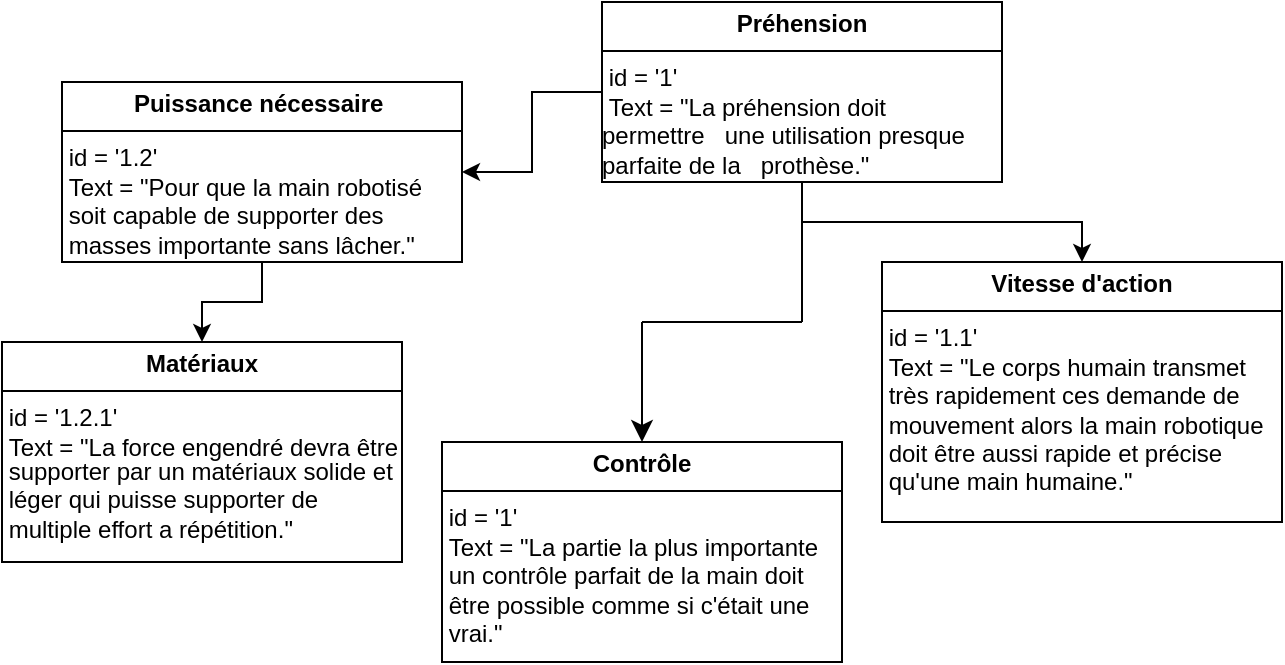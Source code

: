 <mxfile version="24.3.1" type="github">
  <diagram name="Page-1" id="17I94J7MXUDfeGmA_gm3">
    <mxGraphModel dx="696" dy="607" grid="1" gridSize="10" guides="1" tooltips="1" connect="1" arrows="1" fold="1" page="1" pageScale="1" pageWidth="827" pageHeight="1169" math="0" shadow="0">
      <root>
        <mxCell id="0" />
        <mxCell id="1" parent="0" />
        <mxCell id="EqHc6BgqIrxl5njHcsMv-3" style="edgeStyle=orthogonalEdgeStyle;rounded=0;orthogonalLoop=1;jettySize=auto;html=1;exitX=0.5;exitY=1;exitDx=0;exitDy=0;entryX=0.5;entryY=0;entryDx=0;entryDy=0;" parent="1" source="4_LmOpfG_umPiCXIRds--1" target="EqHc6BgqIrxl5njHcsMv-1" edge="1">
          <mxGeometry relative="1" as="geometry" />
        </mxCell>
        <mxCell id="EqHc6BgqIrxl5njHcsMv-5" style="edgeStyle=orthogonalEdgeStyle;rounded=0;orthogonalLoop=1;jettySize=auto;html=1;entryX=1;entryY=0.5;entryDx=0;entryDy=0;" parent="1" source="4_LmOpfG_umPiCXIRds--1" target="EqHc6BgqIrxl5njHcsMv-4" edge="1">
          <mxGeometry relative="1" as="geometry" />
        </mxCell>
        <mxCell id="4_LmOpfG_umPiCXIRds--1" value="&lt;p style=&quot;margin:0px;margin-top:4px;text-align:center;&quot;&gt;&lt;b&gt;Préhension&lt;/b&gt;&lt;/p&gt;&lt;hr size=&quot;1&quot; style=&quot;border-style:solid;&quot;&gt;&amp;nbsp;id = &#39;1&#39;&lt;div style=&quot;height:2px;&quot;&gt;&amp;nbsp;Text = &quot;La préhension doit permettre&amp;nbsp; &amp;nbsp;une utilisation presque parfaite de la&amp;nbsp; &amp;nbsp;prothèse.&quot;&lt;/div&gt;" style="verticalAlign=top;align=left;overflow=fill;html=1;whiteSpace=wrap;" parent="1" vertex="1">
          <mxGeometry x="310" y="40" width="200" height="90" as="geometry" />
        </mxCell>
        <mxCell id="EqHc6BgqIrxl5njHcsMv-1" value="&lt;p style=&quot;margin:0px;margin-top:4px;text-align:center;&quot;&gt;&lt;b&gt;Vitesse d&#39;action&lt;/b&gt;&lt;/p&gt;&lt;hr size=&quot;1&quot; style=&quot;border-style:solid;&quot;&gt;&amp;nbsp;id = &#39;1.1&#39;&lt;div style=&quot;height:2px;&quot;&gt;&amp;nbsp;Text = &quot;Le corps humain transmet&amp;nbsp; &amp;nbsp;très rapidement ces demande de&amp;nbsp; &amp;nbsp;mouvement alors la main robotique&amp;nbsp; &amp;nbsp;doit être aussi rapide et précise&amp;nbsp; &amp;nbsp;qu&#39;une main humaine.&quot;&lt;/div&gt;" style="verticalAlign=top;align=left;overflow=fill;html=1;whiteSpace=wrap;" parent="1" vertex="1">
          <mxGeometry x="450" y="170" width="200" height="130" as="geometry" />
        </mxCell>
        <mxCell id="EqHc6BgqIrxl5njHcsMv-7" style="edgeStyle=orthogonalEdgeStyle;rounded=0;orthogonalLoop=1;jettySize=auto;html=1;entryX=0.5;entryY=0;entryDx=0;entryDy=0;" parent="1" source="EqHc6BgqIrxl5njHcsMv-4" target="EqHc6BgqIrxl5njHcsMv-6" edge="1">
          <mxGeometry relative="1" as="geometry" />
        </mxCell>
        <mxCell id="EqHc6BgqIrxl5njHcsMv-4" value="&lt;p style=&quot;margin:0px;margin-top:4px;text-align:center;&quot;&gt;&lt;b&gt;Puissance nécessaire&amp;nbsp;&lt;/b&gt;&lt;/p&gt;&lt;hr size=&quot;1&quot; style=&quot;border-style:solid;&quot;&gt;&amp;nbsp;id = &#39;1.2&#39;&lt;div style=&quot;height:2px;&quot;&gt;&amp;nbsp;Text = &quot;Pour que la main robotisé&amp;nbsp; &amp;nbsp;soit capable de supporter des&amp;nbsp; &amp;nbsp;masses importante sans lâcher.&quot;&lt;/div&gt;" style="verticalAlign=top;align=left;overflow=fill;html=1;whiteSpace=wrap;" parent="1" vertex="1">
          <mxGeometry x="40" y="80" width="200" height="90" as="geometry" />
        </mxCell>
        <mxCell id="EqHc6BgqIrxl5njHcsMv-6" value="&lt;p style=&quot;margin:0px;margin-top:4px;text-align:center;&quot;&gt;&lt;b&gt;Matériaux&lt;/b&gt;&lt;/p&gt;&lt;hr size=&quot;1&quot; style=&quot;border-style:solid;&quot;&gt;&amp;nbsp;id = &#39;1.2.1&#39;&lt;div style=&quot;height:2px;&quot;&gt;&amp;nbsp;Text = &quot;La force engendré devra être&lt;/div&gt;&lt;div style=&quot;height:2px;&quot;&gt;&lt;br&gt;&lt;/div&gt;&lt;div style=&quot;height:2px;&quot;&gt;&lt;br&gt;&lt;/div&gt;&lt;div style=&quot;height:2px;&quot;&gt;&lt;br&gt;&lt;/div&gt;&lt;div style=&quot;height:2px;&quot;&gt;&lt;br&gt;&lt;/div&gt;&lt;div style=&quot;height:2px;&quot;&gt;&lt;br&gt;&lt;/div&gt;&lt;div style=&quot;height:2px;&quot;&gt;&amp;nbsp;supporter par un matériaux solide et&amp;nbsp; &amp;nbsp;léger qui puisse supporter de&amp;nbsp; &amp;nbsp;multiple effort a répétition.&quot;&lt;/div&gt;" style="verticalAlign=top;align=left;overflow=fill;html=1;whiteSpace=wrap;" parent="1" vertex="1">
          <mxGeometry x="10" y="210" width="200" height="110" as="geometry" />
        </mxCell>
        <mxCell id="EqHc6BgqIrxl5njHcsMv-8" value="&lt;p style=&quot;margin:0px;margin-top:4px;text-align:center;&quot;&gt;&lt;b&gt;Contrôle&lt;/b&gt;&lt;/p&gt;&lt;hr size=&quot;1&quot; style=&quot;border-style:solid;&quot;&gt;&amp;nbsp;id = &#39;1&#39;&lt;div style=&quot;height:2px;&quot;&gt;&amp;nbsp;Text = &quot;La partie la plus importante&amp;nbsp; &amp;nbsp;un contrôle parfait de la main doit&amp;nbsp; &amp;nbsp;être possible comme si c&#39;était une&amp;nbsp; &amp;nbsp;vrai.&quot;&lt;/div&gt;" style="verticalAlign=top;align=left;overflow=fill;html=1;whiteSpace=wrap;" parent="1" vertex="1">
          <mxGeometry x="230" y="260" width="200" height="110" as="geometry" />
        </mxCell>
        <mxCell id="KRXXOzc6qZTVKCyRkxCr-8" value="" style="endArrow=none;html=1;rounded=0;fontSize=12;startSize=8;endSize=8;curved=1;entryX=0.5;entryY=1;entryDx=0;entryDy=0;" edge="1" parent="1" target="4_LmOpfG_umPiCXIRds--1">
          <mxGeometry width="50" height="50" relative="1" as="geometry">
            <mxPoint x="410" y="200" as="sourcePoint" />
            <mxPoint x="400" y="290" as="targetPoint" />
          </mxGeometry>
        </mxCell>
        <mxCell id="KRXXOzc6qZTVKCyRkxCr-9" value="" style="endArrow=none;html=1;rounded=0;fontSize=12;startSize=8;endSize=8;curved=1;" edge="1" parent="1">
          <mxGeometry width="50" height="50" relative="1" as="geometry">
            <mxPoint x="330" y="200" as="sourcePoint" />
            <mxPoint x="410" y="200" as="targetPoint" />
          </mxGeometry>
        </mxCell>
        <mxCell id="KRXXOzc6qZTVKCyRkxCr-10" value="" style="endArrow=classic;html=1;rounded=0;fontSize=12;startSize=8;endSize=8;curved=1;entryX=0.5;entryY=0;entryDx=0;entryDy=0;" edge="1" parent="1" target="EqHc6BgqIrxl5njHcsMv-8">
          <mxGeometry width="50" height="50" relative="1" as="geometry">
            <mxPoint x="330" y="200" as="sourcePoint" />
            <mxPoint x="400" y="290" as="targetPoint" />
          </mxGeometry>
        </mxCell>
      </root>
    </mxGraphModel>
  </diagram>
</mxfile>
